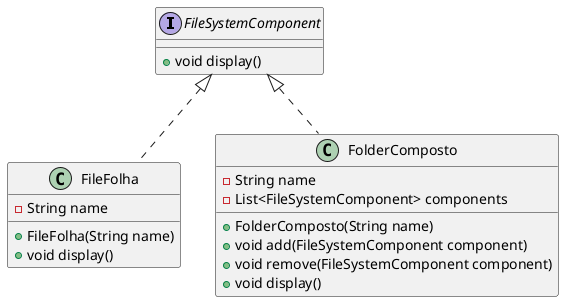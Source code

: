 @startuml

interface FileSystemComponent {
    + void display()
}

class FileFolha {
    - String name
    + FileFolha(String name)
    + void display()
}

class FolderComposto {
    - String name
    - List<FileSystemComponent> components
    + FolderComposto(String name)
    + void add(FileSystemComponent component)
    + void remove(FileSystemComponent component)
    + void display()
}

FileSystemComponent <|.. FileFolha
FileSystemComponent <|.. FolderComposto

@enduml
